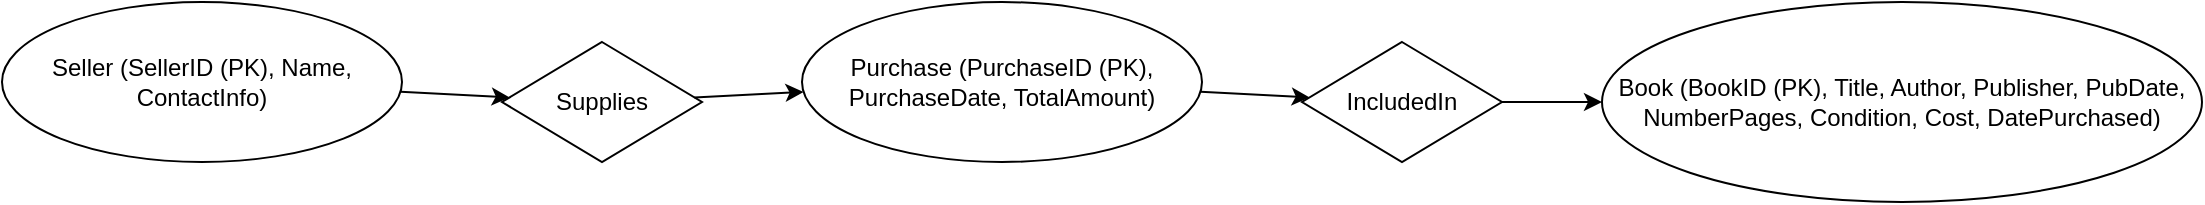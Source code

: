 <mxfile version="26.0.6">
  <diagram name="Book Collector Database" id="ia-PKxlBBmLhG2BXV1nQ">
    <mxGraphModel dx="906" dy="1146" grid="0" gridSize="10" guides="1" tooltips="1" connect="1" arrows="1" fold="1" page="0" pageScale="1" pageWidth="850" pageHeight="1100" math="0" shadow="0">
      <root>
        <mxCell id="0" />
        <mxCell id="1" parent="0" />
        <mxCell id="E3tA3_1hQCFTeYViq01W-38" value="Seller (SellerID (PK), Name, ContactInfo)" style="ellipse;whiteSpace=wrap;html=1;" vertex="1" parent="1">
          <mxGeometry x="50" y="200" width="200" height="80" as="geometry" />
        </mxCell>
        <mxCell id="E3tA3_1hQCFTeYViq01W-39" value="Supplies" style="rhombus;whiteSpace=wrap;html=1;" vertex="1" parent="1">
          <mxGeometry x="300" y="220" width="100" height="60" as="geometry" />
        </mxCell>
        <mxCell id="E3tA3_1hQCFTeYViq01W-40" edge="1" parent="1" source="E3tA3_1hQCFTeYViq01W-38" target="E3tA3_1hQCFTeYViq01W-39">
          <mxGeometry relative="1" as="geometry" />
        </mxCell>
        <mxCell id="E3tA3_1hQCFTeYViq01W-41" value="Purchase (PurchaseID (PK), PurchaseDate, TotalAmount)" style="ellipse;whiteSpace=wrap;html=1;" vertex="1" parent="1">
          <mxGeometry x="450" y="200" width="200" height="80" as="geometry" />
        </mxCell>
        <mxCell id="E3tA3_1hQCFTeYViq01W-42" edge="1" parent="1" source="E3tA3_1hQCFTeYViq01W-39" target="E3tA3_1hQCFTeYViq01W-41">
          <mxGeometry relative="1" as="geometry" />
        </mxCell>
        <mxCell id="E3tA3_1hQCFTeYViq01W-43" value="IncludedIn" style="rhombus;whiteSpace=wrap;html=1;" vertex="1" parent="1">
          <mxGeometry x="700" y="220" width="100" height="60" as="geometry" />
        </mxCell>
        <mxCell id="E3tA3_1hQCFTeYViq01W-44" edge="1" parent="1" source="E3tA3_1hQCFTeYViq01W-41" target="E3tA3_1hQCFTeYViq01W-43">
          <mxGeometry relative="1" as="geometry" />
        </mxCell>
        <mxCell id="E3tA3_1hQCFTeYViq01W-45" value="Book (BookID (PK), Title, Author, Publisher, PubDate, NumberPages, Condition, Cost, DatePurchased)" style="ellipse;whiteSpace=wrap;html=1;" vertex="1" parent="1">
          <mxGeometry x="850" y="200" width="300" height="100" as="geometry" />
        </mxCell>
        <mxCell id="E3tA3_1hQCFTeYViq01W-46" edge="1" parent="1" source="E3tA3_1hQCFTeYViq01W-43" target="E3tA3_1hQCFTeYViq01W-45">
          <mxGeometry relative="1" as="geometry" />
        </mxCell>
      </root>
    </mxGraphModel>
  </diagram>
</mxfile>

